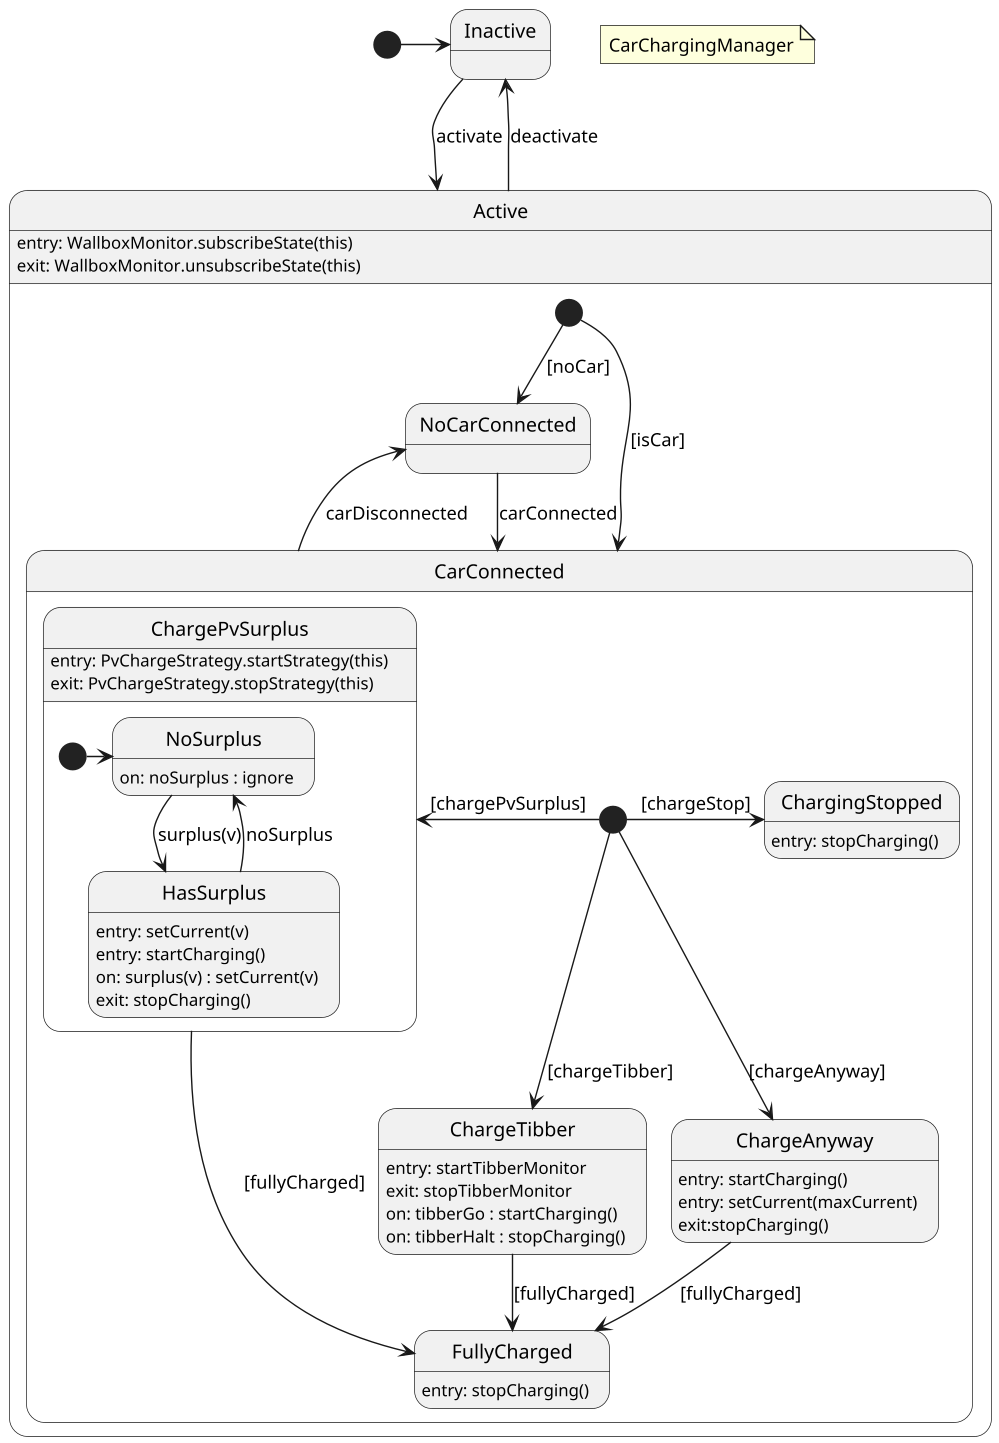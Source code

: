 @startuml
'https://plantuml.com/state-diagram

scale 1000 width

[*] -right-> iact

state "Inactive" as iact
state "Active" as act {


'    state "checkCar" as ccc <<choice>>
'    [*] -right-> ccc : checkCar()
    [*] --> nocl : [noCar]
    [*] --> cl : [isCar]

    act: entry: WallboxMonitor.subscribeState(this)
    act: exit: WallboxMonitor.unsubscribeState(this)

    state "NoCarConnected" as nocl {
'      nocl: entry: cancelCharging()
    }

    state "CarConnected" as cl {
'      cl: entry: getChargeStrategy()


'       state "selectStrategy" as sst <<choice>>
'       [*] -down-> sst : checkStrategy()

      state "ChargePvSurplus" as lps {
        lps: entry: PvChargeStrategy.startStrategy(this)
        lps: exit: PvChargeStrategy.stopStrategy(this)

        state "HasSurplus" as has {
            has: entry: setCurrent(v)
            has: entry: startCharging()
            has: on: surplus(v) : setCurrent(v)
            has: exit: stopCharging()
        }

        state "NoSurplus" as nos {
          nos: on: noSurplus : ignore
        }

        state lpstart <<start>>
      }
      nos -down-> has : surplus(v)
      has -up-> nos : noSurplus
      lpstart -right-> nos

      state "ChargeTibber" as lt {
      lt: entry: startTibberMonitor
      lt: exit: stopTibberMonitor
      lt: on: tibberGo : startCharging()
      lt: on: tibberHalt : stopCharging()
      }

      state "ChargeAnyway" as la {
        la: entry: startCharging()
        la: entry: setCurrent(maxCurrent)
        la: exit:stopCharging()
      }

      state "ChargingStopped" as ls {
        ls: entry: stopCharging()
      }

      state "FullyCharged" as fc
      fc: entry: stopCharging()

'      cl --> sst : chargeStrategyChanged : checkStrategy()
      [*] -left-> lps : [chargePvSurplus]
      [*] -right-> ls : [chargeStop]
      [*] --> lt : [chargeTibber]
      [*] --> la : [chargeAnyway]
      lps --> fc : [fullyCharged]
      lt --> fc : [fullyCharged]
      la --> fc : [fullyCharged]
    }

}
cl -up-> nocl : carDisconnected

nocl -down-> cl : carConnected
iact -down-> act : activate
act -up-> iact : deactivate
'act --> ccc : carChange

note "CarChargingManager" as N1

@enduml